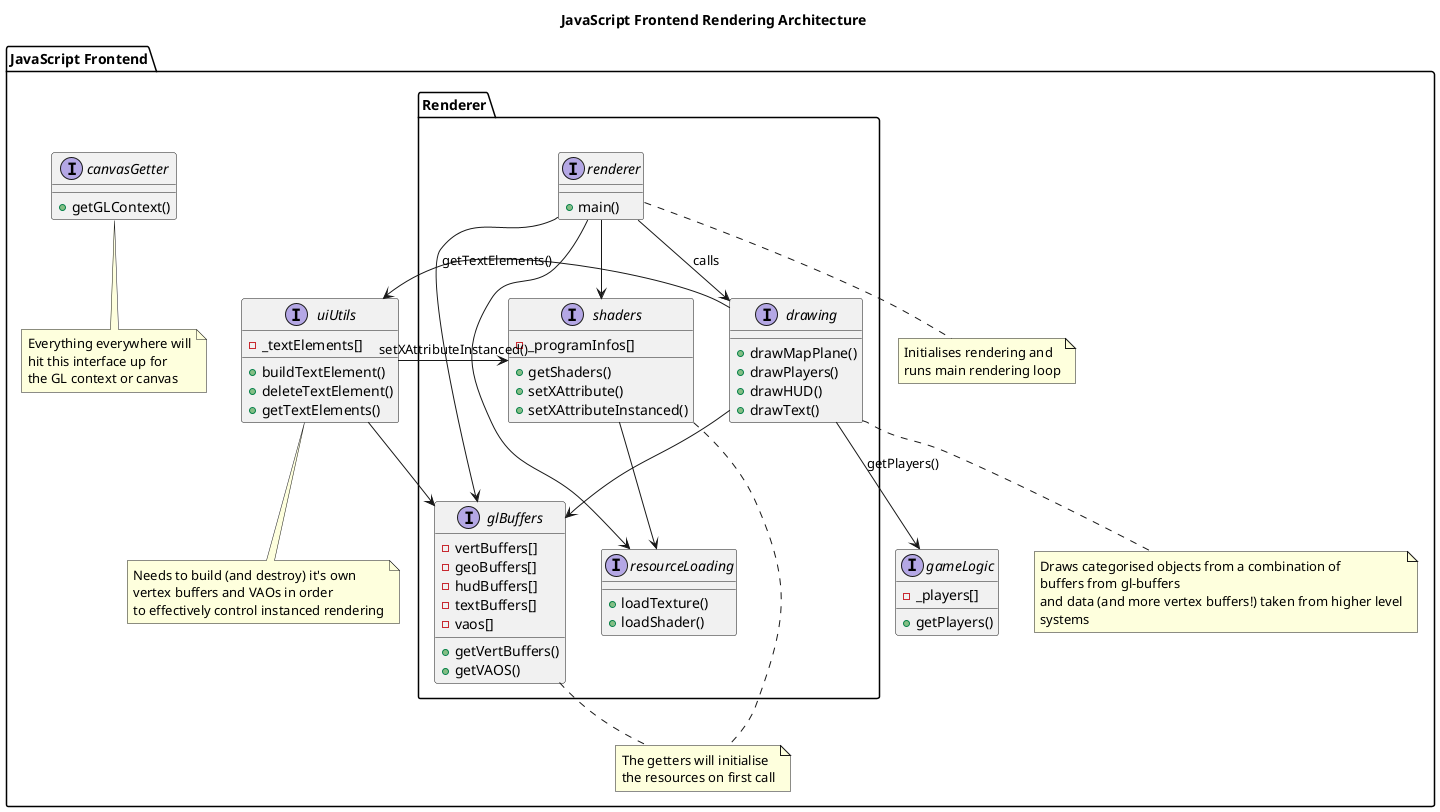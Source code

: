 @startuml
title JavaScript Frontend Rendering Architecture

package "JavaScript Frontend" {
  
  folder "Renderer" {
    interface renderer {
      + main()
    }
    interface glBuffers {
      - vertBuffers[]
      - geoBuffers[]
      - hudBuffers[]
      - textBuffers[]
      - vaos[]
      + getVertBuffers()
      + getVAOS()
    }
    interface resourceLoading {
      + loadTexture()
      + loadShader()
    }
    interface shaders {
      - _programInfos[]
      + getShaders()
      + setXAttribute()
      + setXAttributeInstanced()
    }
    interface drawing {
      + drawMapPlane()
      + drawPlayers()
      + drawHUD()
      + drawText()
    }
  }
  
  interface uiUtils {
    - _textElements[]
    + buildTextElement()
    + deleteTextElement()
    + getTextElements()
  }
  interface gameLogic {
    - _players[]
    + getPlayers()
  }
  interface canvasGetter {
    + getGLContext()
  }
  
  renderer --> glBuffers
  renderer --> shaders
  renderer --> drawing : calls
  renderer --> resourceLoading
  shaders --> resourceLoading
  uiUtils --> glBuffers
  uiUtils --> shaders : setXAttributeInstanced()
  drawing --> glBuffers
  drawing --> uiUtils : getTextElements()
  drawing --> gameLogic : getPlayers()
  
  note as Nrendering
    Initialises rendering and
    runs main rendering loop
  end note

  note as NcanvasGetter
    Everything everywhere will
    hit this interface up for
    the GL context or canvas
  end note

  note as NgetIsInit
    The getters will initialise
    the resources on first call
  end note

  note as Ndrawing
    Draws categorised objects from a combination of
    buffers from gl-buffers
    and data (and more vertex buffers!) taken from higher level
    systems
  end note

  note as NuiUtils
    Needs to build (and destroy) it's own
    vertex buffers and VAOs in order
    to effectively control instanced rendering
  end note

  renderer .. Nrendering
  drawing .. Ndrawing
  canvasGetter .. NcanvasGetter
  uiUtils .. NuiUtils
  glBuffers .. NgetIsInit
  shaders .. NgetIsInit
}

@enduml

